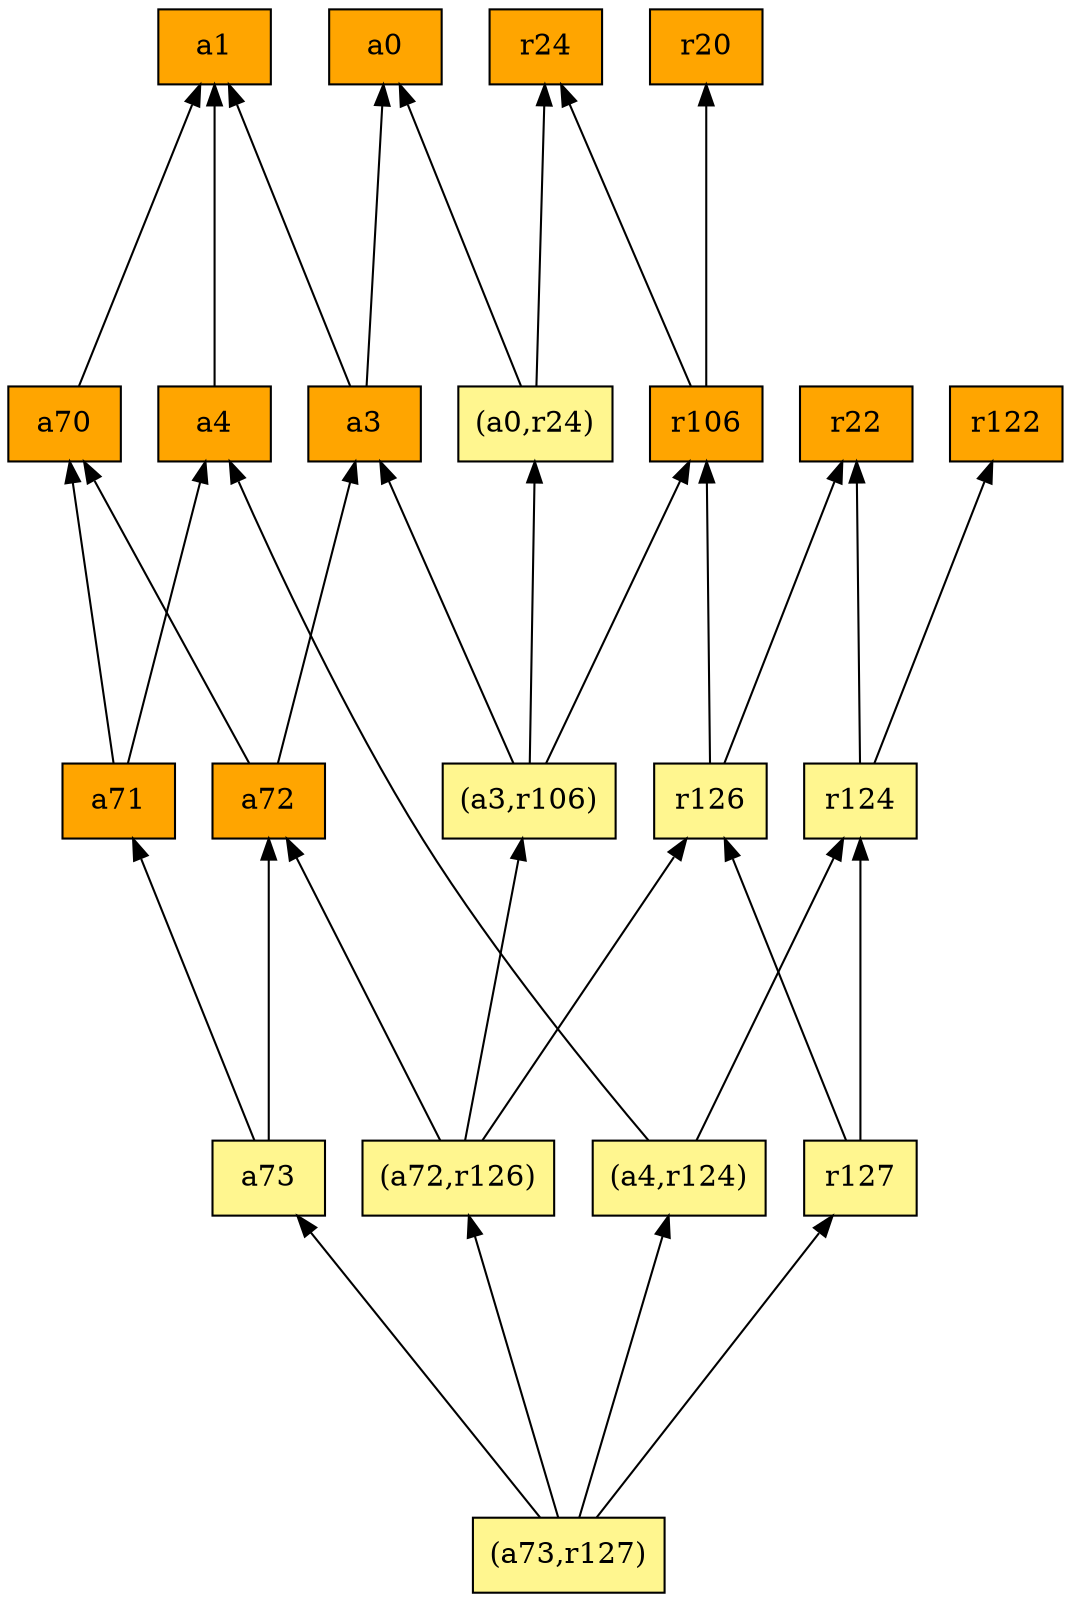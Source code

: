 digraph G {
rankdir=BT;ranksep="2.0";
"(a4,r124)" [shape=record,fillcolor=khaki1,style=filled,label="{(a4,r124)}"];
"r106" [shape=record,fillcolor=orange,style=filled,label="{r106}"];
"a71" [shape=record,fillcolor=orange,style=filled,label="{a71}"];
"r22" [shape=record,fillcolor=orange,style=filled,label="{r22}"];
"a3" [shape=record,fillcolor=orange,style=filled,label="{a3}"];
"a0" [shape=record,fillcolor=orange,style=filled,label="{a0}"];
"r127" [shape=record,fillcolor=khaki1,style=filled,label="{r127}"];
"a72" [shape=record,fillcolor=orange,style=filled,label="{a72}"];
"a73" [shape=record,fillcolor=khaki1,style=filled,label="{a73}"];
"a1" [shape=record,fillcolor=orange,style=filled,label="{a1}"];
"r122" [shape=record,fillcolor=orange,style=filled,label="{r122}"];
"(a3,r106)" [shape=record,fillcolor=khaki1,style=filled,label="{(a3,r106)}"];
"r24" [shape=record,fillcolor=orange,style=filled,label="{r24}"];
"a70" [shape=record,fillcolor=orange,style=filled,label="{a70}"];
"a4" [shape=record,fillcolor=orange,style=filled,label="{a4}"];
"(a0,r24)" [shape=record,fillcolor=khaki1,style=filled,label="{(a0,r24)}"];
"r20" [shape=record,fillcolor=orange,style=filled,label="{r20}"];
"r126" [shape=record,fillcolor=khaki1,style=filled,label="{r126}"];
"(a73,r127)" [shape=record,fillcolor=khaki1,style=filled,label="{(a73,r127)}"];
"(a72,r126)" [shape=record,fillcolor=khaki1,style=filled,label="{(a72,r126)}"];
"r124" [shape=record,fillcolor=khaki1,style=filled,label="{r124}"];
"(a4,r124)" -> "a4"
"(a4,r124)" -> "r124"
"r106" -> "r20"
"r106" -> "r24"
"a71" -> "a4"
"a71" -> "a70"
"a3" -> "a1"
"a3" -> "a0"
"r127" -> "r126"
"r127" -> "r124"
"a72" -> "a3"
"a72" -> "a70"
"a73" -> "a71"
"a73" -> "a72"
"(a3,r106)" -> "r106"
"(a3,r106)" -> "a3"
"(a3,r106)" -> "(a0,r24)"
"a70" -> "a1"
"a4" -> "a1"
"(a0,r24)" -> "a0"
"(a0,r24)" -> "r24"
"r126" -> "r106"
"r126" -> "r22"
"(a73,r127)" -> "(a4,r124)"
"(a73,r127)" -> "r127"
"(a73,r127)" -> "(a72,r126)"
"(a73,r127)" -> "a73"
"(a72,r126)" -> "a72"
"(a72,r126)" -> "(a3,r106)"
"(a72,r126)" -> "r126"
"r124" -> "r122"
"r124" -> "r22"
}